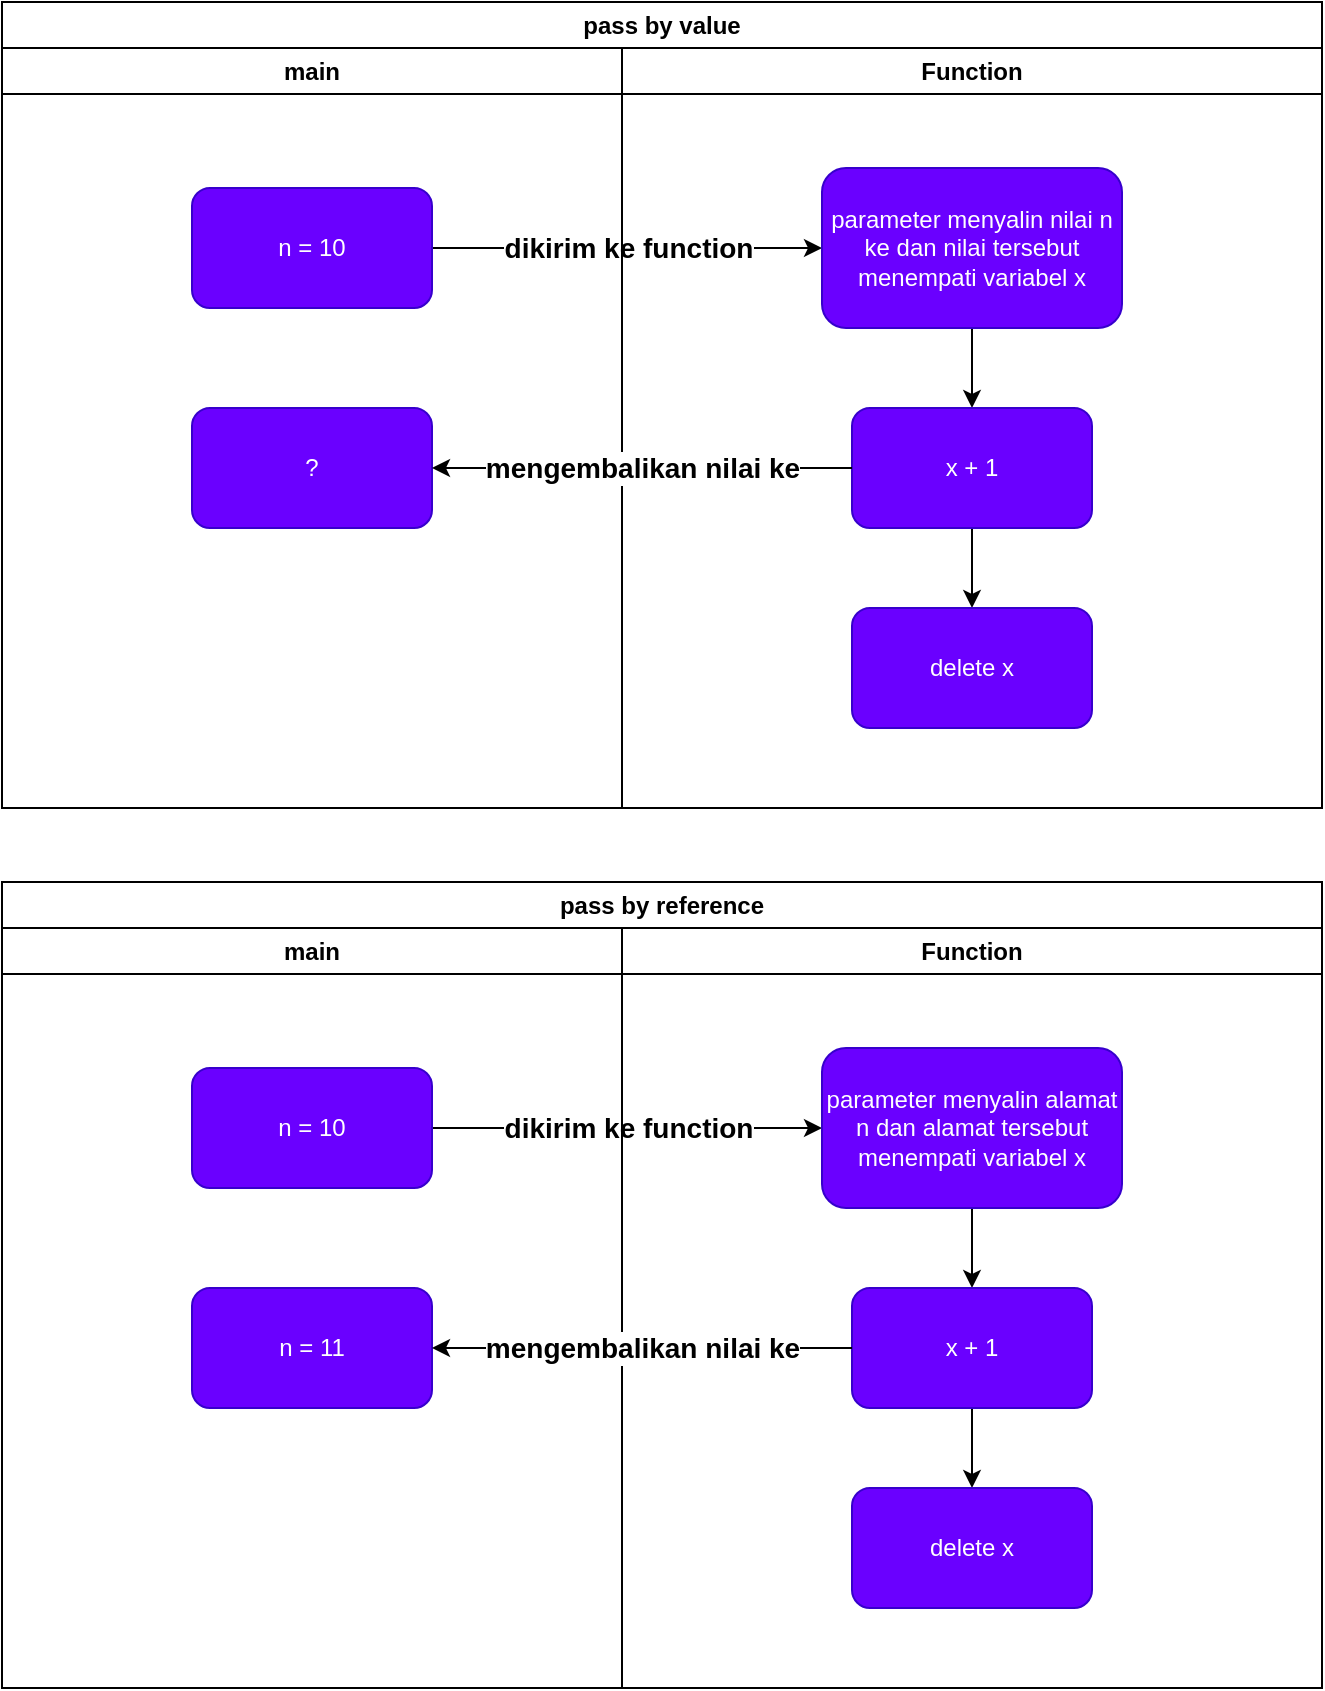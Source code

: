 <mxfile>
    <diagram id="Yk79L5e1HjoIB3y91MOf" name="Page-1">
        <mxGraphModel dx="1198" dy="1588" grid="1" gridSize="10" guides="1" tooltips="1" connect="1" arrows="1" fold="1" page="1" pageScale="1" pageWidth="850" pageHeight="1100" math="0" shadow="0">
            <root>
                <mxCell id="0"/>
                <mxCell id="1" parent="0"/>
                <mxCell id="4" style="edgeStyle=none;html=1;entryX=0;entryY=0.5;entryDx=0;entryDy=0;" edge="1" parent="1" source="3" target="2">
                    <mxGeometry relative="1" as="geometry"/>
                </mxCell>
                <mxCell id="5" value="dikirim ke function" style="edgeLabel;html=1;align=center;verticalAlign=middle;resizable=0;points=[];fontStyle=1;fontColor=light-dark(#000000,#99FFFF);fontSize=14;" vertex="1" connectable="0" parent="4">
                    <mxGeometry relative="1" as="geometry">
                        <mxPoint as="offset"/>
                    </mxGeometry>
                </mxCell>
                <mxCell id="6" value="main" style="swimlane;whiteSpace=wrap;html=1;" vertex="1" parent="1">
                    <mxGeometry x="60" y="20" width="310" height="380" as="geometry">
                        <mxRectangle x="60" y="20" width="70" height="30" as="alternateBounds"/>
                    </mxGeometry>
                </mxCell>
                <mxCell id="3" value="n = 10" style="rounded=1;whiteSpace=wrap;html=1;fillColor=#6a00ff;fontColor=#ffffff;strokeColor=#3700CC;" vertex="1" parent="6">
                    <mxGeometry x="95" y="70" width="120" height="60" as="geometry"/>
                </mxCell>
                <mxCell id="10" value="?" style="rounded=1;whiteSpace=wrap;html=1;fillColor=#6a00ff;fontColor=#ffffff;strokeColor=#3700CC;" vertex="1" parent="6">
                    <mxGeometry x="95" y="180" width="120" height="60" as="geometry"/>
                </mxCell>
                <mxCell id="7" value="Function" style="swimlane;whiteSpace=wrap;html=1;" vertex="1" parent="1">
                    <mxGeometry x="370" y="20" width="350" height="380" as="geometry"/>
                </mxCell>
                <mxCell id="9" style="edgeStyle=none;html=1;entryX=0.5;entryY=0;entryDx=0;entryDy=0;" edge="1" parent="7" source="2" target="8">
                    <mxGeometry relative="1" as="geometry"/>
                </mxCell>
                <mxCell id="2" value="parameter menyalin nilai n ke dan nilai tersebut menempati variabel x" style="rounded=1;whiteSpace=wrap;html=1;fillColor=#6a00ff;fontColor=#ffffff;strokeColor=#3700CC;" vertex="1" parent="7">
                    <mxGeometry x="100" y="60" width="150" height="80" as="geometry"/>
                </mxCell>
                <mxCell id="14" style="edgeStyle=none;html=1;entryX=0.5;entryY=0;entryDx=0;entryDy=0;" edge="1" parent="7" source="8" target="13">
                    <mxGeometry relative="1" as="geometry"/>
                </mxCell>
                <mxCell id="8" value="x + 1" style="rounded=1;whiteSpace=wrap;html=1;fillColor=#6a00ff;fontColor=#ffffff;strokeColor=#3700CC;" vertex="1" parent="7">
                    <mxGeometry x="115" y="180" width="120" height="60" as="geometry"/>
                </mxCell>
                <mxCell id="13" value="delete x" style="rounded=1;whiteSpace=wrap;html=1;fillColor=#6a00ff;fontColor=#ffffff;strokeColor=#3700CC;" vertex="1" parent="7">
                    <mxGeometry x="115" y="280" width="120" height="60" as="geometry"/>
                </mxCell>
                <mxCell id="11" style="edgeStyle=none;html=1;entryX=1;entryY=0.5;entryDx=0;entryDy=0;" edge="1" parent="1" source="8" target="10">
                    <mxGeometry relative="1" as="geometry"/>
                </mxCell>
                <mxCell id="12" value="mengembalikan nilai ke" style="edgeLabel;html=1;align=center;verticalAlign=middle;resizable=0;points=[];fontColor=light-dark(#000000,#99FFFF);fontStyle=1;fontSize=14;" vertex="1" connectable="0" parent="11">
                    <mxGeometry relative="1" as="geometry">
                        <mxPoint as="offset"/>
                    </mxGeometry>
                </mxCell>
                <mxCell id="15" style="edgeStyle=none;html=1;entryX=0;entryY=0.5;entryDx=0;entryDy=0;" edge="1" parent="1" source="18" target="22">
                    <mxGeometry relative="1" as="geometry"/>
                </mxCell>
                <mxCell id="16" value="dikirim ke function" style="edgeLabel;html=1;align=center;verticalAlign=middle;resizable=0;points=[];fontStyle=1;fontColor=light-dark(#000000,#99FFFF);fontSize=14;" vertex="1" connectable="0" parent="15">
                    <mxGeometry relative="1" as="geometry">
                        <mxPoint as="offset"/>
                    </mxGeometry>
                </mxCell>
                <mxCell id="17" value="main" style="swimlane;whiteSpace=wrap;html=1;" vertex="1" parent="1">
                    <mxGeometry x="60" y="460" width="310" height="380" as="geometry"/>
                </mxCell>
                <mxCell id="18" value="n = 10" style="rounded=1;whiteSpace=wrap;html=1;fillColor=#6a00ff;fontColor=#ffffff;strokeColor=#3700CC;" vertex="1" parent="17">
                    <mxGeometry x="95" y="70" width="120" height="60" as="geometry"/>
                </mxCell>
                <mxCell id="19" value="n = 11" style="rounded=1;whiteSpace=wrap;html=1;fillColor=#6a00ff;fontColor=#ffffff;strokeColor=#3700CC;" vertex="1" parent="17">
                    <mxGeometry x="95" y="180" width="120" height="60" as="geometry"/>
                </mxCell>
                <mxCell id="20" value="Function" style="swimlane;whiteSpace=wrap;html=1;" vertex="1" parent="1">
                    <mxGeometry x="370" y="460" width="350" height="380" as="geometry"/>
                </mxCell>
                <mxCell id="21" style="edgeStyle=none;html=1;entryX=0.5;entryY=0;entryDx=0;entryDy=0;" edge="1" parent="20" source="22" target="24">
                    <mxGeometry relative="1" as="geometry"/>
                </mxCell>
                <mxCell id="22" value="parameter menyalin alamat n dan alamat tersebut menempati variabel x" style="rounded=1;whiteSpace=wrap;html=1;fillColor=#6a00ff;fontColor=#ffffff;strokeColor=#3700CC;" vertex="1" parent="20">
                    <mxGeometry x="100" y="60" width="150" height="80" as="geometry"/>
                </mxCell>
                <mxCell id="23" style="edgeStyle=none;html=1;entryX=0.5;entryY=0;entryDx=0;entryDy=0;" edge="1" parent="20" source="24" target="25">
                    <mxGeometry relative="1" as="geometry"/>
                </mxCell>
                <mxCell id="24" value="x + 1" style="rounded=1;whiteSpace=wrap;html=1;fillColor=#6a00ff;fontColor=#ffffff;strokeColor=#3700CC;" vertex="1" parent="20">
                    <mxGeometry x="115" y="180" width="120" height="60" as="geometry"/>
                </mxCell>
                <mxCell id="25" value="delete x" style="rounded=1;whiteSpace=wrap;html=1;fillColor=#6a00ff;fontColor=#ffffff;strokeColor=#3700CC;" vertex="1" parent="20">
                    <mxGeometry x="115" y="280" width="120" height="60" as="geometry"/>
                </mxCell>
                <mxCell id="26" style="edgeStyle=none;html=1;entryX=1;entryY=0.5;entryDx=0;entryDy=0;" edge="1" parent="1" source="24" target="19">
                    <mxGeometry relative="1" as="geometry"/>
                </mxCell>
                <mxCell id="27" value="mengembalikan nilai ke" style="edgeLabel;html=1;align=center;verticalAlign=middle;resizable=0;points=[];fontColor=light-dark(#000000,#99FFFF);fontStyle=1;fontSize=14;" vertex="1" connectable="0" parent="26">
                    <mxGeometry relative="1" as="geometry">
                        <mxPoint as="offset"/>
                    </mxGeometry>
                </mxCell>
                <mxCell id="28" value="pass by value" style="swimlane;whiteSpace=wrap;html=1;" vertex="1" parent="1">
                    <mxGeometry x="60" y="-3" width="660" height="403" as="geometry"/>
                </mxCell>
                <mxCell id="29" value="pass by reference" style="swimlane;whiteSpace=wrap;html=1;" vertex="1" parent="1">
                    <mxGeometry x="60" y="437" width="660" height="403" as="geometry"/>
                </mxCell>
            </root>
        </mxGraphModel>
    </diagram>
</mxfile>
